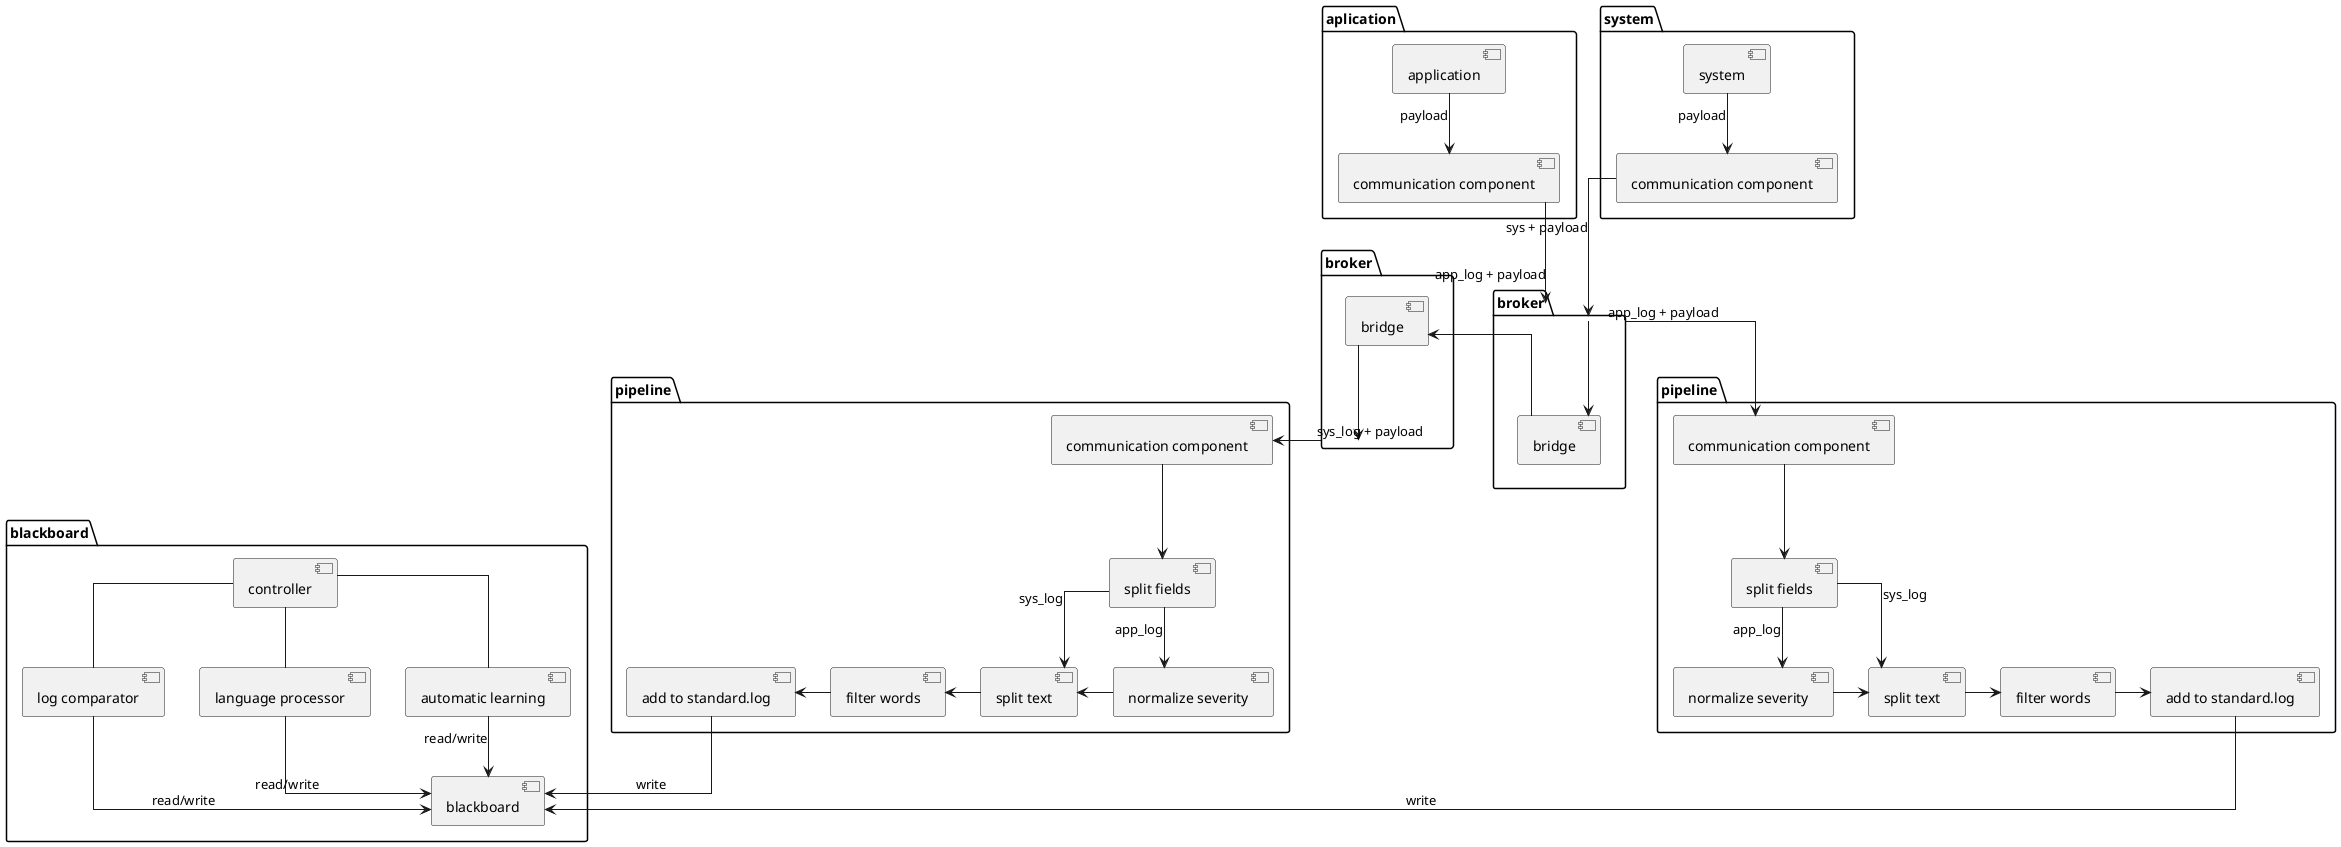 @startuml
skinparam linetype polyline
skinparam linetype ortho

skinparam defaultFontName "Fira Code Retina"


package "aplication" {
[application] as app1
[communication component] as cc_application

app1 --> cc_application : payload
}

package "system" {
[system] as sys1
[communication component] as cc_system
sys1  --> cc_system : payload
}

package "broker" as brk1 {
[bridge] as bdg1
}

package "broker" as brk2 {
[bridge] as bdg2
}

package "pipeline" as p1 {
[communication component] as cc_pipeline1
[split fields] as spf1
[normalize severity] as ns1
[split text] as spt1
[filter words] as fw1
[add to standard.log] as add1

cc_pipeline1 --> spf1
spf1 --> ns1 : app_log
spf1 --> spt1 : sys_log
ns1 -> spt1
spt1 ->fw1
fw1 -> add1
}

package "pipeline" as p2 {
[communication component] as cc_pipeline2
[split fields] as spf2
[normalize severity] as ns2
[split text] as spt2
[filter words] as fw2
[add to standard.log] as add2

cc_pipeline2 --> spf2
spf2 --> ns2 : app_log
spf2 --> spt2 : sys_log
ns2 -left-> spt2
spt2 -left->fw2
fw2 -left-> add2
}


package "blackboard" as BB {
[controller] as cc
[blackboard] as bb
[log comparator] as lc
[language processor] as lp
[automatic learning] as al

lc --> bb : read/write
lp --> bb : read/write
al --> bb : read/write
cc -- lc
cc -- lp
cc -- al
}


'aplication -[hidden]down- brk1
'''system -[hidden]down- brk1
'aplication -[hidden]down- brk2
'''system -[hidden]down- brk2
'
'brk1 -[hidden]left- brk2
'
'
'brk1 -[hidden]right- p1
'brk1 -[hidden]down- p2
'brk2 -[hidden]down- p1
'brk2 -[hidden]down- p2
'
'p1 -[hidden]left- p2
'
'p1 -[hidden]down- BB
'p2 -[hidden]down- BB
cc_application --> brk1 : app_log + payload
brk1 --> cc_pipeline1 : app_log + payload
add1 --> bb : write
cc_system --> brk1 : sys + payload
brk1 --> bdg1
bdg1 -left-> bdg2
bdg2 --> brk2
brk2 -right-> cc_pipeline2 : sys_log + payload
add2 --> bb : write

@enduml